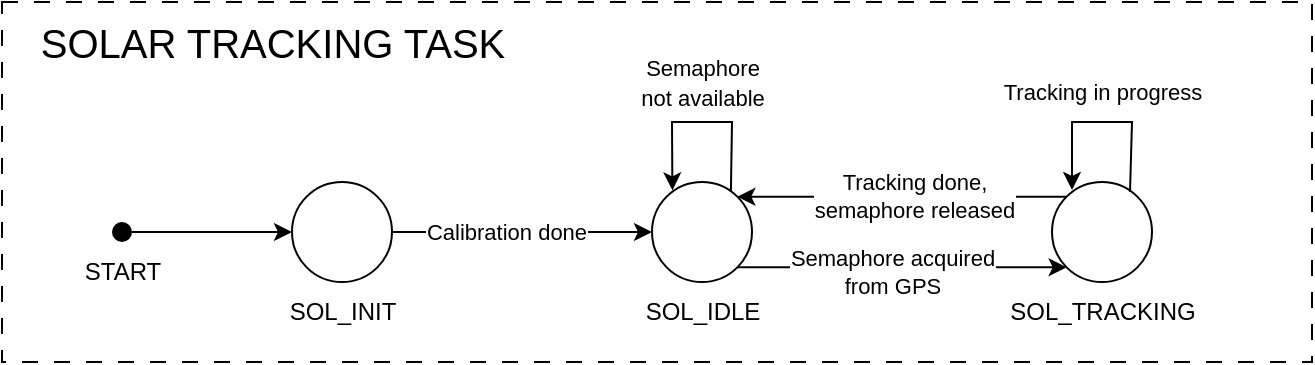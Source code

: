 <mxfile version="26.1.1">
  <diagram name="Page-1" id="Fqm5-C3YIYAy38oy0enU">
    <mxGraphModel dx="784" dy="409" grid="1" gridSize="10" guides="1" tooltips="1" connect="1" arrows="1" fold="1" page="1" pageScale="1" pageWidth="850" pageHeight="1100" math="0" shadow="0">
      <root>
        <mxCell id="0" />
        <mxCell id="1" parent="0" />
        <mxCell id="GDAMBFOTE-VzpJDutDlz-29" value="" style="rounded=0;whiteSpace=wrap;html=1;fillColor=none;dashed=1;dashPattern=8 8;" vertex="1" parent="1">
          <mxGeometry x="115" y="80" width="655" height="180" as="geometry" />
        </mxCell>
        <mxCell id="GDAMBFOTE-VzpJDutDlz-1" value="" style="shape=ellipse;fillColor=#000000;strokeColor=none;html=1;sketch=0;" vertex="1" parent="1">
          <mxGeometry x="170" y="190" width="10" height="10" as="geometry" />
        </mxCell>
        <mxCell id="GDAMBFOTE-VzpJDutDlz-3" value="" style="ellipse;whiteSpace=wrap;html=1;aspect=fixed;" vertex="1" parent="1">
          <mxGeometry x="260" y="170" width="50" height="50" as="geometry" />
        </mxCell>
        <mxCell id="GDAMBFOTE-VzpJDutDlz-4" value="" style="endArrow=classic;html=1;rounded=0;exitX=1;exitY=0.5;exitDx=0;exitDy=0;entryX=0;entryY=0.5;entryDx=0;entryDy=0;" edge="1" parent="1" source="GDAMBFOTE-VzpJDutDlz-1" target="GDAMBFOTE-VzpJDutDlz-3">
          <mxGeometry width="50" height="50" relative="1" as="geometry">
            <mxPoint x="410" y="300" as="sourcePoint" />
            <mxPoint x="460" y="250" as="targetPoint" />
          </mxGeometry>
        </mxCell>
        <mxCell id="GDAMBFOTE-VzpJDutDlz-6" value="SOL_INIT" style="text;html=1;align=center;verticalAlign=middle;resizable=0;points=[];autosize=1;strokeColor=none;fillColor=none;" vertex="1" parent="1">
          <mxGeometry x="245" y="220" width="80" height="30" as="geometry" />
        </mxCell>
        <mxCell id="GDAMBFOTE-VzpJDutDlz-7" value="START" style="text;html=1;align=center;verticalAlign=middle;resizable=0;points=[];autosize=1;strokeColor=none;fillColor=none;" vertex="1" parent="1">
          <mxGeometry x="145" y="200" width="60" height="30" as="geometry" />
        </mxCell>
        <mxCell id="GDAMBFOTE-VzpJDutDlz-8" value="" style="ellipse;whiteSpace=wrap;html=1;aspect=fixed;" vertex="1" parent="1">
          <mxGeometry x="440" y="170" width="50" height="50" as="geometry" />
        </mxCell>
        <mxCell id="GDAMBFOTE-VzpJDutDlz-9" value="" style="endArrow=classic;html=1;rounded=0;exitX=1;exitY=0.5;exitDx=0;exitDy=0;entryX=0;entryY=0.5;entryDx=0;entryDy=0;" edge="1" parent="1" source="GDAMBFOTE-VzpJDutDlz-3" target="GDAMBFOTE-VzpJDutDlz-8">
          <mxGeometry width="50" height="50" relative="1" as="geometry">
            <mxPoint x="410" y="300" as="sourcePoint" />
            <mxPoint x="460" y="250" as="targetPoint" />
          </mxGeometry>
        </mxCell>
        <mxCell id="GDAMBFOTE-VzpJDutDlz-10" value="Calibration done" style="edgeLabel;html=1;align=center;verticalAlign=middle;resizable=0;points=[];" vertex="1" connectable="0" parent="GDAMBFOTE-VzpJDutDlz-9">
          <mxGeometry x="-0.271" y="1" relative="1" as="geometry">
            <mxPoint x="9" y="1" as="offset" />
          </mxGeometry>
        </mxCell>
        <mxCell id="GDAMBFOTE-VzpJDutDlz-11" value="SOL_IDLE" style="text;html=1;align=center;verticalAlign=middle;resizable=0;points=[];autosize=1;strokeColor=none;fillColor=none;" vertex="1" parent="1">
          <mxGeometry x="425" y="220" width="80" height="30" as="geometry" />
        </mxCell>
        <mxCell id="GDAMBFOTE-VzpJDutDlz-12" value="" style="ellipse;whiteSpace=wrap;html=1;aspect=fixed;" vertex="1" parent="1">
          <mxGeometry x="640" y="170" width="50" height="50" as="geometry" />
        </mxCell>
        <mxCell id="GDAMBFOTE-VzpJDutDlz-16" value="" style="endArrow=classic;html=1;rounded=0;entryX=0;entryY=1;entryDx=0;entryDy=0;exitX=1;exitY=1;exitDx=0;exitDy=0;" edge="1" parent="1" source="GDAMBFOTE-VzpJDutDlz-8" target="GDAMBFOTE-VzpJDutDlz-12">
          <mxGeometry width="50" height="50" relative="1" as="geometry">
            <mxPoint x="410" y="300" as="sourcePoint" />
            <mxPoint x="460" y="250" as="targetPoint" />
          </mxGeometry>
        </mxCell>
        <mxCell id="GDAMBFOTE-VzpJDutDlz-18" value="Semaphore acquired&lt;div&gt;from GPS&lt;/div&gt;" style="edgeLabel;html=1;align=center;verticalAlign=middle;resizable=0;points=[];" vertex="1" connectable="0" parent="GDAMBFOTE-VzpJDutDlz-16">
          <mxGeometry x="-0.206" y="-1" relative="1" as="geometry">
            <mxPoint x="12" y="1" as="offset" />
          </mxGeometry>
        </mxCell>
        <mxCell id="GDAMBFOTE-VzpJDutDlz-19" value="" style="endArrow=classic;html=1;rounded=0;exitX=0;exitY=0;exitDx=0;exitDy=0;entryX=1;entryY=0;entryDx=0;entryDy=0;" edge="1" parent="1" source="GDAMBFOTE-VzpJDutDlz-12" target="GDAMBFOTE-VzpJDutDlz-8">
          <mxGeometry width="50" height="50" relative="1" as="geometry">
            <mxPoint x="410" y="300" as="sourcePoint" />
            <mxPoint x="460" y="250" as="targetPoint" />
          </mxGeometry>
        </mxCell>
        <mxCell id="GDAMBFOTE-VzpJDutDlz-20" value="Tracking done,&lt;div&gt;semaphore released&lt;/div&gt;" style="edgeLabel;html=1;align=center;verticalAlign=middle;resizable=0;points=[];" vertex="1" connectable="0" parent="GDAMBFOTE-VzpJDutDlz-19">
          <mxGeometry x="0.226" y="-1" relative="1" as="geometry">
            <mxPoint x="24" as="offset" />
          </mxGeometry>
        </mxCell>
        <mxCell id="GDAMBFOTE-VzpJDutDlz-21" value="SOL_TRACKING" style="text;html=1;align=center;verticalAlign=middle;resizable=0;points=[];autosize=1;strokeColor=none;fillColor=none;" vertex="1" parent="1">
          <mxGeometry x="605" y="220" width="120" height="30" as="geometry" />
        </mxCell>
        <mxCell id="GDAMBFOTE-VzpJDutDlz-22" value="" style="endArrow=classic;html=1;rounded=0;exitX=0.789;exitY=0.098;exitDx=0;exitDy=0;exitPerimeter=0;entryX=0.204;entryY=0.084;entryDx=0;entryDy=0;entryPerimeter=0;" edge="1" parent="1" source="GDAMBFOTE-VzpJDutDlz-8" target="GDAMBFOTE-VzpJDutDlz-8">
          <mxGeometry width="50" height="50" relative="1" as="geometry">
            <mxPoint x="410" y="300" as="sourcePoint" />
            <mxPoint x="400" y="110" as="targetPoint" />
            <Array as="points">
              <mxPoint x="480" y="140" />
              <mxPoint x="450" y="140" />
            </Array>
          </mxGeometry>
        </mxCell>
        <mxCell id="GDAMBFOTE-VzpJDutDlz-24" value="&lt;font style=&quot;font-size: 11px;&quot;&gt;Semaphore&lt;/font&gt;&lt;div&gt;&lt;font style=&quot;font-size: 11px;&quot;&gt;not available&lt;/font&gt;&lt;/div&gt;" style="text;html=1;align=center;verticalAlign=middle;resizable=0;points=[];autosize=1;strokeColor=none;fillColor=none;" vertex="1" parent="1">
          <mxGeometry x="420" y="100" width="90" height="40" as="geometry" />
        </mxCell>
        <mxCell id="GDAMBFOTE-VzpJDutDlz-25" value="" style="endArrow=classic;html=1;rounded=0;exitX=0.789;exitY=0.098;exitDx=0;exitDy=0;exitPerimeter=0;entryX=0.204;entryY=0.084;entryDx=0;entryDy=0;entryPerimeter=0;" edge="1" parent="1">
          <mxGeometry width="50" height="50" relative="1" as="geometry">
            <mxPoint x="679" y="175" as="sourcePoint" />
            <mxPoint x="650" y="174" as="targetPoint" />
            <Array as="points">
              <mxPoint x="680" y="140" />
              <mxPoint x="650" y="140" />
            </Array>
          </mxGeometry>
        </mxCell>
        <mxCell id="GDAMBFOTE-VzpJDutDlz-26" value="&lt;span style=&quot;font-size: 11px;&quot;&gt;Tracking in progress&lt;/span&gt;" style="text;html=1;align=center;verticalAlign=middle;resizable=0;points=[];autosize=1;strokeColor=none;fillColor=none;" vertex="1" parent="1">
          <mxGeometry x="605" y="110" width="120" height="30" as="geometry" />
        </mxCell>
        <mxCell id="GDAMBFOTE-VzpJDutDlz-28" value="&lt;font style=&quot;font-size: 20px;&quot;&gt;SOLAR TRACKING TASK&lt;/font&gt;" style="text;html=1;align=center;verticalAlign=middle;resizable=0;points=[];autosize=1;strokeColor=none;fillColor=none;" vertex="1" parent="1">
          <mxGeometry x="120" y="80" width="260" height="40" as="geometry" />
        </mxCell>
      </root>
    </mxGraphModel>
  </diagram>
</mxfile>
